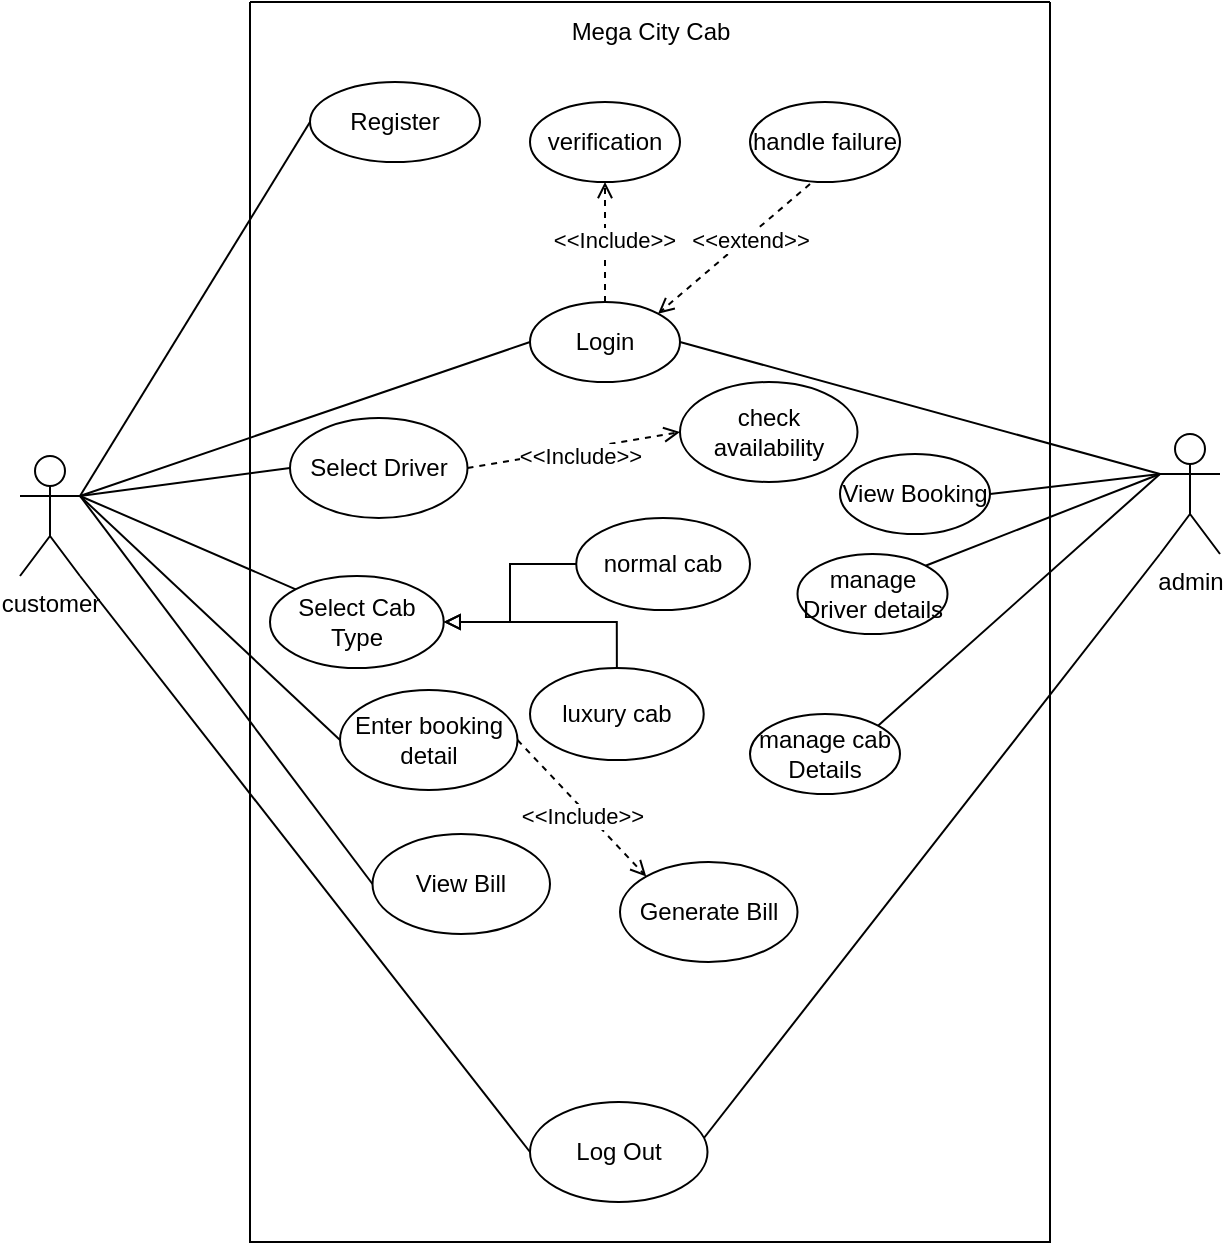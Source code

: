 <mxfile version="26.1.0">
  <diagram name="Page-1" id="jBhP9SeXySrLx_Az3jXf">
    <mxGraphModel dx="1434" dy="756" grid="1" gridSize="10" guides="1" tooltips="1" connect="1" arrows="1" fold="1" page="1" pageScale="1" pageWidth="1169" pageHeight="827" math="0" shadow="0">
      <root>
        <mxCell id="0" />
        <mxCell id="1" parent="0" />
        <mxCell id="NDFJKDE7HO6M2xfLyChS-1" value="" style="swimlane;startSize=0;" vertex="1" parent="1">
          <mxGeometry x="385" y="104" width="400" height="620" as="geometry" />
        </mxCell>
        <mxCell id="NDFJKDE7HO6M2xfLyChS-2" value="Mega City Cab" style="text;html=1;align=center;verticalAlign=middle;resizable=0;points=[];autosize=1;strokeColor=none;fillColor=none;" vertex="1" parent="NDFJKDE7HO6M2xfLyChS-1">
          <mxGeometry x="150" width="100" height="30" as="geometry" />
        </mxCell>
        <mxCell id="NDFJKDE7HO6M2xfLyChS-4" value="Register" style="ellipse;whiteSpace=wrap;html=1;" vertex="1" parent="NDFJKDE7HO6M2xfLyChS-1">
          <mxGeometry x="30" y="40" width="85" height="40" as="geometry" />
        </mxCell>
        <mxCell id="NDFJKDE7HO6M2xfLyChS-5" value="Login" style="ellipse;whiteSpace=wrap;html=1;" vertex="1" parent="NDFJKDE7HO6M2xfLyChS-1">
          <mxGeometry x="140" y="150" width="75" height="40" as="geometry" />
        </mxCell>
        <mxCell id="NDFJKDE7HO6M2xfLyChS-6" value="Enter booking detail" style="ellipse;whiteSpace=wrap;html=1;" vertex="1" parent="NDFJKDE7HO6M2xfLyChS-1">
          <mxGeometry x="45" y="344" width="88.75" height="50" as="geometry" />
        </mxCell>
        <mxCell id="NDFJKDE7HO6M2xfLyChS-7" value="Select Driver" style="ellipse;whiteSpace=wrap;html=1;" vertex="1" parent="NDFJKDE7HO6M2xfLyChS-1">
          <mxGeometry x="20" y="208" width="88.75" height="50" as="geometry" />
        </mxCell>
        <mxCell id="NDFJKDE7HO6M2xfLyChS-8" value="Select Cab Type" style="ellipse;whiteSpace=wrap;html=1;" vertex="1" parent="NDFJKDE7HO6M2xfLyChS-1">
          <mxGeometry x="10" y="287" width="86.87" height="46" as="geometry" />
        </mxCell>
        <mxCell id="NDFJKDE7HO6M2xfLyChS-9" value="handle failure" style="ellipse;whiteSpace=wrap;html=1;" vertex="1" parent="NDFJKDE7HO6M2xfLyChS-1">
          <mxGeometry x="250" y="50" width="75" height="40" as="geometry" />
        </mxCell>
        <mxCell id="NDFJKDE7HO6M2xfLyChS-10" value="verification" style="ellipse;whiteSpace=wrap;html=1;" vertex="1" parent="NDFJKDE7HO6M2xfLyChS-1">
          <mxGeometry x="140" y="50" width="75" height="40" as="geometry" />
        </mxCell>
        <mxCell id="NDFJKDE7HO6M2xfLyChS-13" value="" style="endArrow=open;html=1;rounded=0;entryX=0.5;entryY=1;entryDx=0;entryDy=0;exitX=0.5;exitY=0;exitDx=0;exitDy=0;dashed=1;endFill=0;" edge="1" parent="NDFJKDE7HO6M2xfLyChS-1" source="NDFJKDE7HO6M2xfLyChS-5" target="NDFJKDE7HO6M2xfLyChS-10">
          <mxGeometry width="50" height="50" relative="1" as="geometry">
            <mxPoint x="160" y="150" as="sourcePoint" />
            <mxPoint x="210" y="100" as="targetPoint" />
          </mxGeometry>
        </mxCell>
        <mxCell id="NDFJKDE7HO6M2xfLyChS-15" value="&amp;lt;&amp;lt;Include&amp;gt;&amp;gt;" style="edgeLabel;html=1;align=center;verticalAlign=middle;resizable=0;points=[];" vertex="1" connectable="0" parent="NDFJKDE7HO6M2xfLyChS-13">
          <mxGeometry x="0.033" y="-3" relative="1" as="geometry">
            <mxPoint x="1" as="offset" />
          </mxGeometry>
        </mxCell>
        <mxCell id="NDFJKDE7HO6M2xfLyChS-14" value="" style="endArrow=open;html=1;rounded=0;entryX=1;entryY=0;entryDx=0;entryDy=0;exitX=0.4;exitY=1.025;exitDx=0;exitDy=0;exitPerimeter=0;dashed=1;endFill=0;" edge="1" parent="NDFJKDE7HO6M2xfLyChS-1" source="NDFJKDE7HO6M2xfLyChS-9" target="NDFJKDE7HO6M2xfLyChS-5">
          <mxGeometry width="50" height="50" relative="1" as="geometry">
            <mxPoint x="188" y="160" as="sourcePoint" />
            <mxPoint x="188" y="100" as="targetPoint" />
          </mxGeometry>
        </mxCell>
        <mxCell id="NDFJKDE7HO6M2xfLyChS-16" value="&amp;lt;&amp;lt;extend&amp;gt;&amp;gt;" style="edgeLabel;html=1;align=center;verticalAlign=middle;resizable=0;points=[];" vertex="1" connectable="0" parent="NDFJKDE7HO6M2xfLyChS-14">
          <mxGeometry x="-0.18" y="2" relative="1" as="geometry">
            <mxPoint as="offset" />
          </mxGeometry>
        </mxCell>
        <mxCell id="NDFJKDE7HO6M2xfLyChS-17" value="check availability" style="ellipse;whiteSpace=wrap;html=1;" vertex="1" parent="NDFJKDE7HO6M2xfLyChS-1">
          <mxGeometry x="215" y="190" width="88.75" height="50" as="geometry" />
        </mxCell>
        <mxCell id="NDFJKDE7HO6M2xfLyChS-18" value="" style="endArrow=open;html=1;rounded=0;entryX=0;entryY=0.5;entryDx=0;entryDy=0;exitX=1;exitY=0.5;exitDx=0;exitDy=0;dashed=1;endFill=0;" edge="1" parent="NDFJKDE7HO6M2xfLyChS-1" source="NDFJKDE7HO6M2xfLyChS-7" target="NDFJKDE7HO6M2xfLyChS-17">
          <mxGeometry width="50" height="50" relative="1" as="geometry">
            <mxPoint x="188" y="160" as="sourcePoint" />
            <mxPoint x="188" y="100" as="targetPoint" />
          </mxGeometry>
        </mxCell>
        <mxCell id="NDFJKDE7HO6M2xfLyChS-19" value="&amp;lt;&amp;lt;Include&amp;gt;&amp;gt;" style="edgeLabel;html=1;align=center;verticalAlign=middle;resizable=0;points=[];" vertex="1" connectable="0" parent="NDFJKDE7HO6M2xfLyChS-18">
          <mxGeometry x="0.033" y="-3" relative="1" as="geometry">
            <mxPoint x="1" as="offset" />
          </mxGeometry>
        </mxCell>
        <mxCell id="NDFJKDE7HO6M2xfLyChS-34" style="edgeStyle=orthogonalEdgeStyle;rounded=0;orthogonalLoop=1;jettySize=auto;html=1;entryX=1;entryY=0.5;entryDx=0;entryDy=0;endArrow=block;endFill=0;" edge="1" parent="NDFJKDE7HO6M2xfLyChS-1" source="NDFJKDE7HO6M2xfLyChS-21" target="NDFJKDE7HO6M2xfLyChS-8">
          <mxGeometry relative="1" as="geometry" />
        </mxCell>
        <mxCell id="NDFJKDE7HO6M2xfLyChS-21" value="normal cab" style="ellipse;whiteSpace=wrap;html=1;" vertex="1" parent="NDFJKDE7HO6M2xfLyChS-1">
          <mxGeometry x="163.13" y="258" width="86.87" height="46" as="geometry" />
        </mxCell>
        <mxCell id="NDFJKDE7HO6M2xfLyChS-33" style="edgeStyle=orthogonalEdgeStyle;rounded=0;orthogonalLoop=1;jettySize=auto;html=1;exitX=0.5;exitY=0;exitDx=0;exitDy=0;entryX=1;entryY=0.5;entryDx=0;entryDy=0;endArrow=block;endFill=0;" edge="1" parent="NDFJKDE7HO6M2xfLyChS-1" source="NDFJKDE7HO6M2xfLyChS-20" target="NDFJKDE7HO6M2xfLyChS-8">
          <mxGeometry relative="1" as="geometry" />
        </mxCell>
        <mxCell id="NDFJKDE7HO6M2xfLyChS-20" value="luxury cab" style="ellipse;whiteSpace=wrap;html=1;" vertex="1" parent="NDFJKDE7HO6M2xfLyChS-1">
          <mxGeometry x="140" y="333" width="86.87" height="46" as="geometry" />
        </mxCell>
        <mxCell id="NDFJKDE7HO6M2xfLyChS-55" value="Generate Bill" style="ellipse;whiteSpace=wrap;html=1;" vertex="1" parent="NDFJKDE7HO6M2xfLyChS-1">
          <mxGeometry x="185" y="430" width="88.75" height="50" as="geometry" />
        </mxCell>
        <mxCell id="NDFJKDE7HO6M2xfLyChS-56" value="" style="endArrow=open;html=1;rounded=0;entryX=0;entryY=0;entryDx=0;entryDy=0;exitX=1;exitY=0.5;exitDx=0;exitDy=0;dashed=1;endFill=0;" edge="1" parent="NDFJKDE7HO6M2xfLyChS-1" source="NDFJKDE7HO6M2xfLyChS-6" target="NDFJKDE7HO6M2xfLyChS-55">
          <mxGeometry width="50" height="50" relative="1" as="geometry">
            <mxPoint x="188" y="116" as="sourcePoint" />
            <mxPoint x="188" y="56" as="targetPoint" />
          </mxGeometry>
        </mxCell>
        <mxCell id="NDFJKDE7HO6M2xfLyChS-57" value="&amp;lt;&amp;lt;Include&amp;gt;&amp;gt;" style="edgeLabel;html=1;align=center;verticalAlign=middle;resizable=0;points=[];" vertex="1" connectable="0" parent="NDFJKDE7HO6M2xfLyChS-56">
          <mxGeometry x="0.033" y="-3" relative="1" as="geometry">
            <mxPoint x="1" as="offset" />
          </mxGeometry>
        </mxCell>
        <mxCell id="NDFJKDE7HO6M2xfLyChS-58" value="View Bill" style="ellipse;whiteSpace=wrap;html=1;" vertex="1" parent="NDFJKDE7HO6M2xfLyChS-1">
          <mxGeometry x="61.25" y="416" width="88.75" height="50" as="geometry" />
        </mxCell>
        <mxCell id="NDFJKDE7HO6M2xfLyChS-59" value="Log Out" style="ellipse;whiteSpace=wrap;html=1;" vertex="1" parent="NDFJKDE7HO6M2xfLyChS-1">
          <mxGeometry x="140" y="550" width="88.75" height="50" as="geometry" />
        </mxCell>
        <mxCell id="NDFJKDE7HO6M2xfLyChS-60" value="View Booking" style="ellipse;whiteSpace=wrap;html=1;" vertex="1" parent="NDFJKDE7HO6M2xfLyChS-1">
          <mxGeometry x="295" y="226" width="75" height="40" as="geometry" />
        </mxCell>
        <mxCell id="NDFJKDE7HO6M2xfLyChS-61" value="manage Driver details" style="ellipse;whiteSpace=wrap;html=1;" vertex="1" parent="NDFJKDE7HO6M2xfLyChS-1">
          <mxGeometry x="273.75" y="276" width="75" height="40" as="geometry" />
        </mxCell>
        <mxCell id="NDFJKDE7HO6M2xfLyChS-62" value="manage cab Details" style="ellipse;whiteSpace=wrap;html=1;" vertex="1" parent="NDFJKDE7HO6M2xfLyChS-1">
          <mxGeometry x="250" y="356" width="75" height="40" as="geometry" />
        </mxCell>
        <mxCell id="NDFJKDE7HO6M2xfLyChS-11" value="customer" style="shape=umlActor;verticalLabelPosition=bottom;verticalAlign=top;html=1;outlineConnect=0;" vertex="1" parent="1">
          <mxGeometry x="270" y="331" width="30" height="60" as="geometry" />
        </mxCell>
        <mxCell id="NDFJKDE7HO6M2xfLyChS-12" value="admin" style="shape=umlActor;verticalLabelPosition=bottom;verticalAlign=top;html=1;outlineConnect=0;" vertex="1" parent="1">
          <mxGeometry x="840" y="320" width="30" height="60" as="geometry" />
        </mxCell>
        <mxCell id="NDFJKDE7HO6M2xfLyChS-63" value="" style="endArrow=none;html=1;rounded=0;entryX=0;entryY=0.5;entryDx=0;entryDy=0;exitX=1;exitY=0.333;exitDx=0;exitDy=0;exitPerimeter=0;" edge="1" parent="1" source="NDFJKDE7HO6M2xfLyChS-11" target="NDFJKDE7HO6M2xfLyChS-4">
          <mxGeometry width="50" height="50" relative="1" as="geometry">
            <mxPoint x="220" y="250" as="sourcePoint" />
            <mxPoint x="270" y="200" as="targetPoint" />
          </mxGeometry>
        </mxCell>
        <mxCell id="NDFJKDE7HO6M2xfLyChS-64" value="" style="endArrow=none;html=1;rounded=0;entryX=0;entryY=0.5;entryDx=0;entryDy=0;exitX=1;exitY=0.333;exitDx=0;exitDy=0;exitPerimeter=0;" edge="1" parent="1" source="NDFJKDE7HO6M2xfLyChS-11" target="NDFJKDE7HO6M2xfLyChS-5">
          <mxGeometry width="50" height="50" relative="1" as="geometry">
            <mxPoint x="310" y="350" as="sourcePoint" />
            <mxPoint x="425" y="174" as="targetPoint" />
          </mxGeometry>
        </mxCell>
        <mxCell id="NDFJKDE7HO6M2xfLyChS-65" value="" style="endArrow=none;html=1;rounded=0;entryX=0;entryY=0.5;entryDx=0;entryDy=0;exitX=1;exitY=1;exitDx=0;exitDy=0;exitPerimeter=0;" edge="1" parent="1" source="NDFJKDE7HO6M2xfLyChS-11" target="NDFJKDE7HO6M2xfLyChS-59">
          <mxGeometry width="50" height="50" relative="1" as="geometry">
            <mxPoint x="270" y="490" as="sourcePoint" />
            <mxPoint x="260" y="590" as="targetPoint" />
          </mxGeometry>
        </mxCell>
        <mxCell id="NDFJKDE7HO6M2xfLyChS-66" value="" style="endArrow=none;html=1;rounded=0;exitX=0;exitY=0.5;exitDx=0;exitDy=0;entryX=1;entryY=0.333;entryDx=0;entryDy=0;entryPerimeter=0;" edge="1" parent="1" source="NDFJKDE7HO6M2xfLyChS-58" target="NDFJKDE7HO6M2xfLyChS-11">
          <mxGeometry width="50" height="50" relative="1" as="geometry">
            <mxPoint x="210" y="520" as="sourcePoint" />
            <mxPoint x="310" y="350" as="targetPoint" />
          </mxGeometry>
        </mxCell>
        <mxCell id="NDFJKDE7HO6M2xfLyChS-67" value="" style="endArrow=none;html=1;rounded=0;exitX=0;exitY=0.5;exitDx=0;exitDy=0;entryX=1;entryY=0.333;entryDx=0;entryDy=0;entryPerimeter=0;" edge="1" parent="1" source="NDFJKDE7HO6M2xfLyChS-6" target="NDFJKDE7HO6M2xfLyChS-11">
          <mxGeometry width="50" height="50" relative="1" as="geometry">
            <mxPoint x="456" y="555" as="sourcePoint" />
            <mxPoint x="300" y="340" as="targetPoint" />
          </mxGeometry>
        </mxCell>
        <mxCell id="NDFJKDE7HO6M2xfLyChS-68" value="" style="endArrow=none;html=1;rounded=0;exitX=0;exitY=0;exitDx=0;exitDy=0;entryX=1;entryY=0.333;entryDx=0;entryDy=0;entryPerimeter=0;" edge="1" parent="1" source="NDFJKDE7HO6M2xfLyChS-8" target="NDFJKDE7HO6M2xfLyChS-11">
          <mxGeometry width="50" height="50" relative="1" as="geometry">
            <mxPoint x="440" y="483" as="sourcePoint" />
            <mxPoint x="300" y="340" as="targetPoint" />
          </mxGeometry>
        </mxCell>
        <mxCell id="NDFJKDE7HO6M2xfLyChS-70" value="" style="endArrow=none;html=1;rounded=0;exitX=0;exitY=0.5;exitDx=0;exitDy=0;entryX=1;entryY=0.333;entryDx=0;entryDy=0;entryPerimeter=0;" edge="1" parent="1" source="NDFJKDE7HO6M2xfLyChS-7" target="NDFJKDE7HO6M2xfLyChS-11">
          <mxGeometry width="50" height="50" relative="1" as="geometry">
            <mxPoint x="418" y="408" as="sourcePoint" />
            <mxPoint x="300" y="340" as="targetPoint" />
          </mxGeometry>
        </mxCell>
        <mxCell id="NDFJKDE7HO6M2xfLyChS-74" value="" style="endArrow=none;html=1;rounded=0;exitX=0.98;exitY=0.36;exitDx=0;exitDy=0;exitPerimeter=0;entryX=0;entryY=1;entryDx=0;entryDy=0;entryPerimeter=0;" edge="1" parent="1" source="NDFJKDE7HO6M2xfLyChS-59" target="NDFJKDE7HO6M2xfLyChS-12">
          <mxGeometry width="50" height="50" relative="1" as="geometry">
            <mxPoint x="670" y="660" as="sourcePoint" />
            <mxPoint x="720" y="610" as="targetPoint" />
          </mxGeometry>
        </mxCell>
        <mxCell id="NDFJKDE7HO6M2xfLyChS-75" value="" style="endArrow=none;html=1;rounded=0;exitX=1;exitY=0.5;exitDx=0;exitDy=0;entryX=0;entryY=0.333;entryDx=0;entryDy=0;entryPerimeter=0;" edge="1" parent="1" source="NDFJKDE7HO6M2xfLyChS-5" target="NDFJKDE7HO6M2xfLyChS-12">
          <mxGeometry width="50" height="50" relative="1" as="geometry">
            <mxPoint x="850" y="290" as="sourcePoint" />
            <mxPoint x="900" y="240" as="targetPoint" />
          </mxGeometry>
        </mxCell>
        <mxCell id="NDFJKDE7HO6M2xfLyChS-76" value="" style="endArrow=none;html=1;rounded=0;entryX=0;entryY=0.333;entryDx=0;entryDy=0;entryPerimeter=0;exitX=1;exitY=0.5;exitDx=0;exitDy=0;" edge="1" parent="1" source="NDFJKDE7HO6M2xfLyChS-60" target="NDFJKDE7HO6M2xfLyChS-12">
          <mxGeometry width="50" height="50" relative="1" as="geometry">
            <mxPoint x="770" y="410" as="sourcePoint" />
            <mxPoint x="820" y="360" as="targetPoint" />
          </mxGeometry>
        </mxCell>
        <mxCell id="NDFJKDE7HO6M2xfLyChS-77" value="" style="endArrow=none;html=1;rounded=0;exitX=1;exitY=0;exitDx=0;exitDy=0;entryX=0;entryY=0.333;entryDx=0;entryDy=0;entryPerimeter=0;" edge="1" parent="1" source="NDFJKDE7HO6M2xfLyChS-61" target="NDFJKDE7HO6M2xfLyChS-12">
          <mxGeometry width="50" height="50" relative="1" as="geometry">
            <mxPoint x="760" y="420" as="sourcePoint" />
            <mxPoint x="840" y="350" as="targetPoint" />
          </mxGeometry>
        </mxCell>
        <mxCell id="NDFJKDE7HO6M2xfLyChS-78" value="" style="endArrow=none;html=1;rounded=0;exitX=1;exitY=0;exitDx=0;exitDy=0;entryX=0;entryY=0.333;entryDx=0;entryDy=0;entryPerimeter=0;" edge="1" parent="1" source="NDFJKDE7HO6M2xfLyChS-62" target="NDFJKDE7HO6M2xfLyChS-12">
          <mxGeometry width="50" height="50" relative="1" as="geometry">
            <mxPoint x="733" y="396" as="sourcePoint" />
            <mxPoint x="850" y="350" as="targetPoint" />
          </mxGeometry>
        </mxCell>
      </root>
    </mxGraphModel>
  </diagram>
</mxfile>
